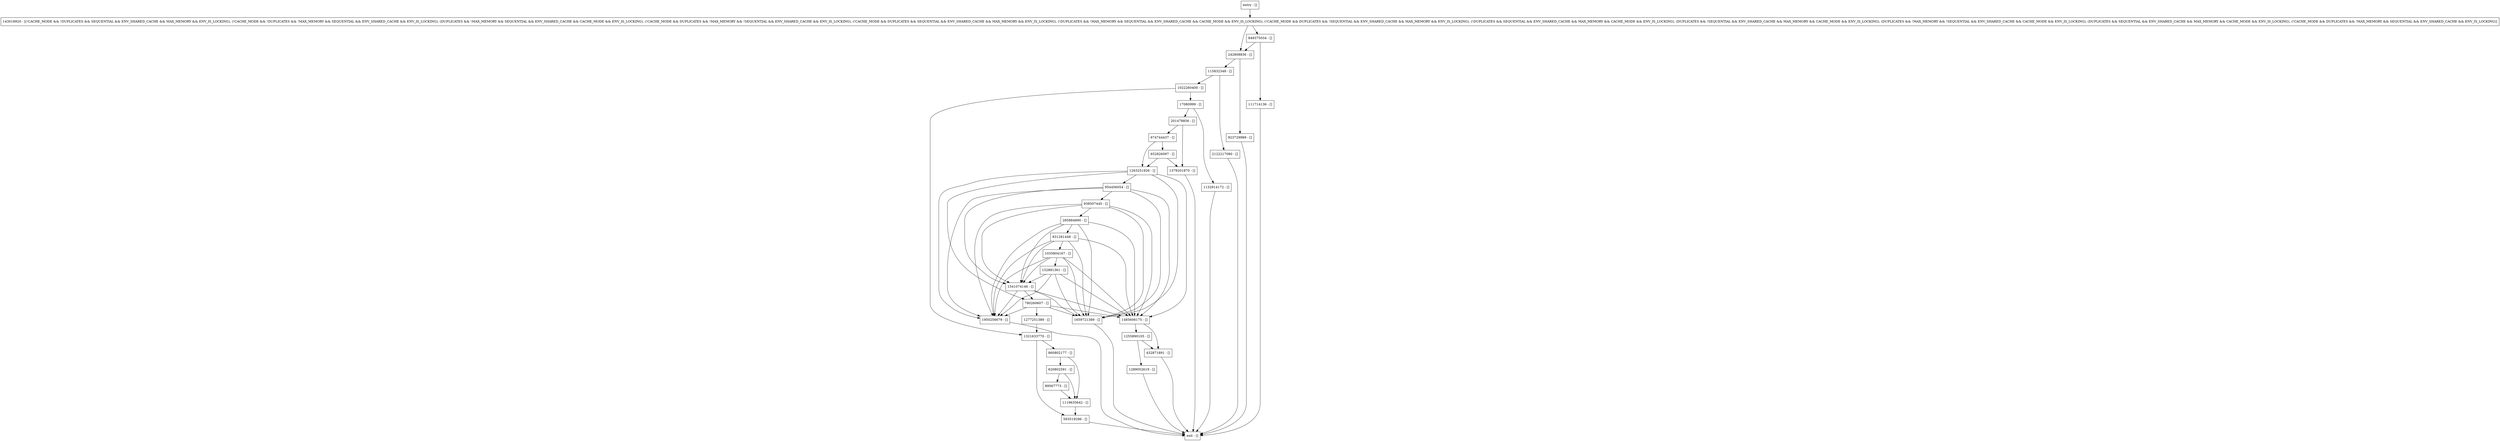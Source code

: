 digraph fetchLN {
node [shape=record];
152881361 [label="152881361 - []"];
849375034 [label="849375034 - []"];
780260607 [label="780260607 - []"];
1035804167 [label="1035804167 - []"];
1950256679 [label="1950256679 - []"];
115832348 [label="115832348 - []"];
593519296 [label="593519296 - []"];
652826097 [label="652826097 - []"];
285884890 [label="285884890 - []"];
2122217080 [label="2122217080 - []"];
1289052619 [label="1289052619 - []"];
1263251926 [label="1263251926 - []"];
1022260400 [label="1022260400 - []"];
1321633770 [label="1321633770 - []"];
201478856 [label="201478856 - []"];
1659721389 [label="1659721389 - []"];
89567773 [label="89567773 - []"];
143018920 [label="143018920 - [(!CACHE_MODE && !DUPLICATES && SEQUENTIAL && ENV_SHARED_CACHE && MAX_MEMORY && ENV_IS_LOCKING), (!CACHE_MODE && !DUPLICATES && !MAX_MEMORY && SEQUENTIAL && ENV_SHARED_CACHE && ENV_IS_LOCKING), (DUPLICATES && !MAX_MEMORY && SEQUENTIAL && ENV_SHARED_CACHE && CACHE_MODE && ENV_IS_LOCKING), (!CACHE_MODE && DUPLICATES && !MAX_MEMORY && !SEQUENTIAL && ENV_SHARED_CACHE && ENV_IS_LOCKING), (!CACHE_MODE && DUPLICATES && SEQUENTIAL && ENV_SHARED_CACHE && MAX_MEMORY && ENV_IS_LOCKING), (!DUPLICATES && !MAX_MEMORY && SEQUENTIAL && ENV_SHARED_CACHE && CACHE_MODE && ENV_IS_LOCKING), (!CACHE_MODE && DUPLICATES && !SEQUENTIAL && ENV_SHARED_CACHE && MAX_MEMORY && ENV_IS_LOCKING), (!DUPLICATES && SEQUENTIAL && ENV_SHARED_CACHE && MAX_MEMORY && CACHE_MODE && ENV_IS_LOCKING), (DUPLICATES && !SEQUENTIAL && ENV_SHARED_CACHE && MAX_MEMORY && CACHE_MODE && ENV_IS_LOCKING), (DUPLICATES && !MAX_MEMORY && !SEQUENTIAL && ENV_SHARED_CACHE && CACHE_MODE && ENV_IS_LOCKING), (DUPLICATES && SEQUENTIAL && ENV_SHARED_CACHE && MAX_MEMORY && CACHE_MODE && ENV_IS_LOCKING), (!CACHE_MODE && DUPLICATES && !MAX_MEMORY && SEQUENTIAL && ENV_SHARED_CACHE && ENV_IS_LOCKING)]"];
1379201870 [label="1379201870 - []"];
111714136 [label="111714136 - []"];
1132914172 [label="1132914172 - []"];
831281448 [label="831281448 - []"];
860802177 [label="860802177 - []"];
620802591 [label="620802591 - []"];
242808836 [label="242808836 - []"];
954456054 [label="954456054 - []"];
1277251389 [label="1277251389 - []"];
entry [label="entry - []"];
exit [label="exit - []"];
17080999 [label="17080999 - []"];
938507445 [label="938507445 - []"];
1119635642 [label="1119635642 - []"];
1255890105 [label="1255890105 - []"];
432871891 [label="432871891 - []"];
1485606175 [label="1485606175 - []"];
674744437 [label="674744437 - []"];
1541074146 [label="1541074146 - []"];
923729989 [label="923729989 - []"];
entry;
exit;
152881361 -> 1950256679;
152881361 -> 1659721389;
152881361 -> 1541074146;
152881361 -> 1485606175;
849375034 -> 111714136;
849375034 -> 242808836;
780260607 -> 1277251389;
780260607 -> 1950256679;
780260607 -> 1659721389;
780260607 -> 1485606175;
1035804167 -> 152881361;
1035804167 -> 1950256679;
1035804167 -> 1659721389;
1035804167 -> 1541074146;
1035804167 -> 1485606175;
1950256679 -> exit;
115832348 -> 1022260400;
115832348 -> 2122217080;
593519296 -> exit;
652826097 -> 1263251926;
652826097 -> 1379201870;
285884890 -> 1950256679;
285884890 -> 1659721389;
285884890 -> 1541074146;
285884890 -> 831281448;
285884890 -> 1485606175;
2122217080 -> exit;
1289052619 -> exit;
1263251926 -> 780260607;
1263251926 -> 1950256679;
1263251926 -> 1659721389;
1263251926 -> 1485606175;
1263251926 -> 954456054;
1022260400 -> 1321633770;
1022260400 -> 17080999;
1321633770 -> 860802177;
1321633770 -> 593519296;
201478856 -> 1379201870;
201478856 -> 674744437;
1659721389 -> exit;
89567773 -> 1119635642;
143018920 -> 849375034;
143018920 -> 242808836;
1379201870 -> exit;
111714136 -> exit;
1132914172 -> exit;
831281448 -> 1035804167;
831281448 -> 1950256679;
831281448 -> 1659721389;
831281448 -> 1541074146;
831281448 -> 1485606175;
860802177 -> 1119635642;
860802177 -> 620802591;
620802591 -> 1119635642;
620802591 -> 89567773;
242808836 -> 115832348;
242808836 -> 923729989;
954456054 -> 938507445;
954456054 -> 1950256679;
954456054 -> 1659721389;
954456054 -> 1541074146;
954456054 -> 1485606175;
1277251389 -> 1321633770;
entry -> 143018920;
17080999 -> 201478856;
17080999 -> 1132914172;
938507445 -> 1950256679;
938507445 -> 1659721389;
938507445 -> 1541074146;
938507445 -> 1485606175;
938507445 -> 285884890;
1119635642 -> 593519296;
1255890105 -> 432871891;
1255890105 -> 1289052619;
432871891 -> exit;
1485606175 -> 1255890105;
1485606175 -> 432871891;
674744437 -> 1263251926;
674744437 -> 652826097;
1541074146 -> 780260607;
1541074146 -> 1950256679;
1541074146 -> 1659721389;
1541074146 -> 1485606175;
923729989 -> exit;
}
